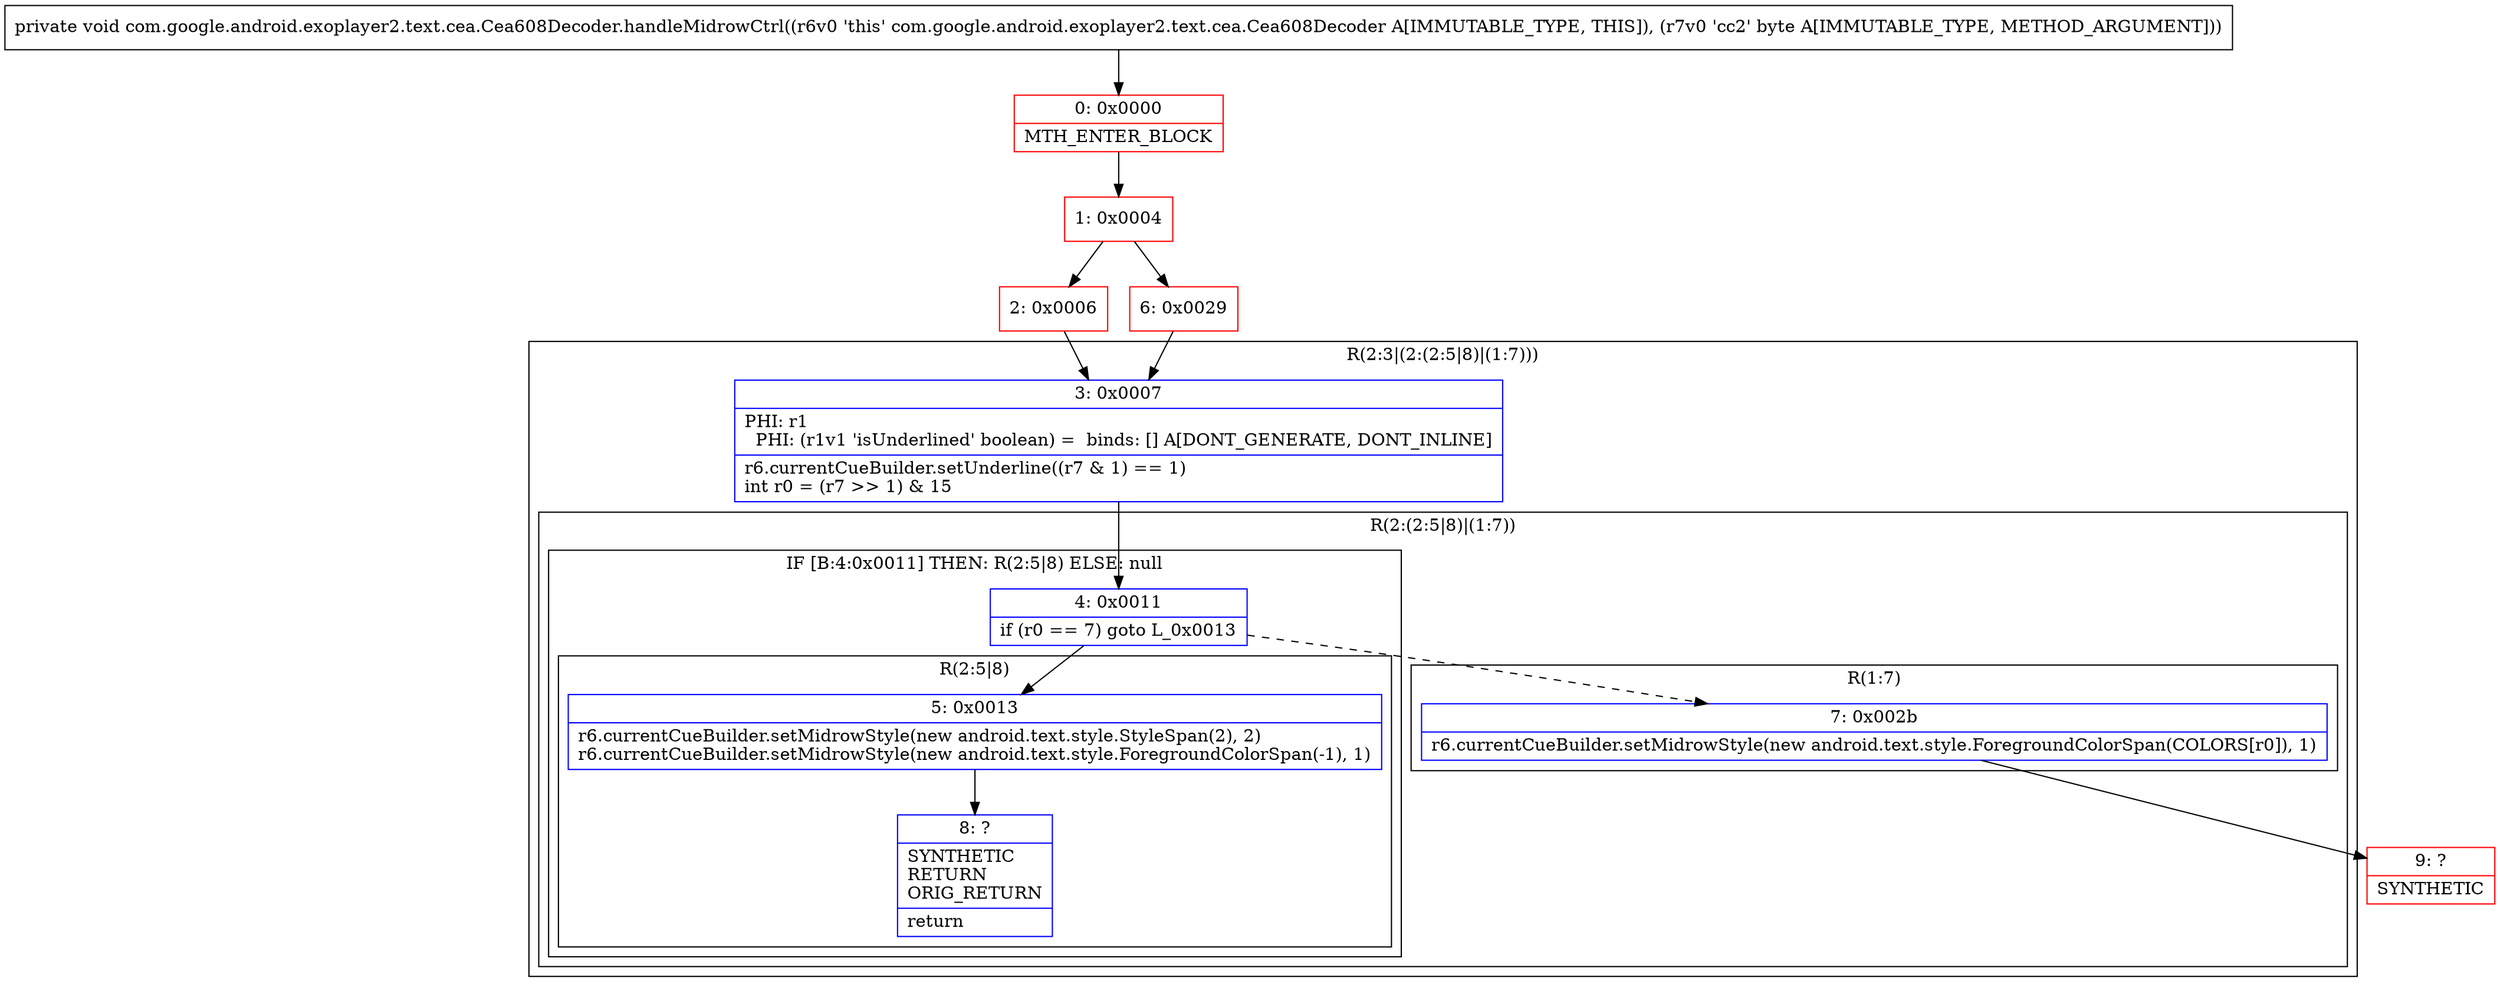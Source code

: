 digraph "CFG forcom.google.android.exoplayer2.text.cea.Cea608Decoder.handleMidrowCtrl(B)V" {
subgraph cluster_Region_1907284732 {
label = "R(2:3|(2:(2:5|8)|(1:7)))";
node [shape=record,color=blue];
Node_3 [shape=record,label="{3\:\ 0x0007|PHI: r1 \l  PHI: (r1v1 'isUnderlined' boolean) =  binds: [] A[DONT_GENERATE, DONT_INLINE]\l|r6.currentCueBuilder.setUnderline((r7 & 1) == 1)\lint r0 = (r7 \>\> 1) & 15\l}"];
subgraph cluster_Region_2012547207 {
label = "R(2:(2:5|8)|(1:7))";
node [shape=record,color=blue];
subgraph cluster_IfRegion_560786803 {
label = "IF [B:4:0x0011] THEN: R(2:5|8) ELSE: null";
node [shape=record,color=blue];
Node_4 [shape=record,label="{4\:\ 0x0011|if (r0 == 7) goto L_0x0013\l}"];
subgraph cluster_Region_254721948 {
label = "R(2:5|8)";
node [shape=record,color=blue];
Node_5 [shape=record,label="{5\:\ 0x0013|r6.currentCueBuilder.setMidrowStyle(new android.text.style.StyleSpan(2), 2)\lr6.currentCueBuilder.setMidrowStyle(new android.text.style.ForegroundColorSpan(\-1), 1)\l}"];
Node_8 [shape=record,label="{8\:\ ?|SYNTHETIC\lRETURN\lORIG_RETURN\l|return\l}"];
}
}
subgraph cluster_Region_1696409632 {
label = "R(1:7)";
node [shape=record,color=blue];
Node_7 [shape=record,label="{7\:\ 0x002b|r6.currentCueBuilder.setMidrowStyle(new android.text.style.ForegroundColorSpan(COLORS[r0]), 1)\l}"];
}
}
}
Node_0 [shape=record,color=red,label="{0\:\ 0x0000|MTH_ENTER_BLOCK\l}"];
Node_1 [shape=record,color=red,label="{1\:\ 0x0004}"];
Node_2 [shape=record,color=red,label="{2\:\ 0x0006}"];
Node_6 [shape=record,color=red,label="{6\:\ 0x0029}"];
Node_9 [shape=record,color=red,label="{9\:\ ?|SYNTHETIC\l}"];
MethodNode[shape=record,label="{private void com.google.android.exoplayer2.text.cea.Cea608Decoder.handleMidrowCtrl((r6v0 'this' com.google.android.exoplayer2.text.cea.Cea608Decoder A[IMMUTABLE_TYPE, THIS]), (r7v0 'cc2' byte A[IMMUTABLE_TYPE, METHOD_ARGUMENT])) }"];
MethodNode -> Node_0;
Node_3 -> Node_4;
Node_4 -> Node_5;
Node_4 -> Node_7[style=dashed];
Node_5 -> Node_8;
Node_7 -> Node_9;
Node_0 -> Node_1;
Node_1 -> Node_2;
Node_1 -> Node_6;
Node_2 -> Node_3;
Node_6 -> Node_3;
}

